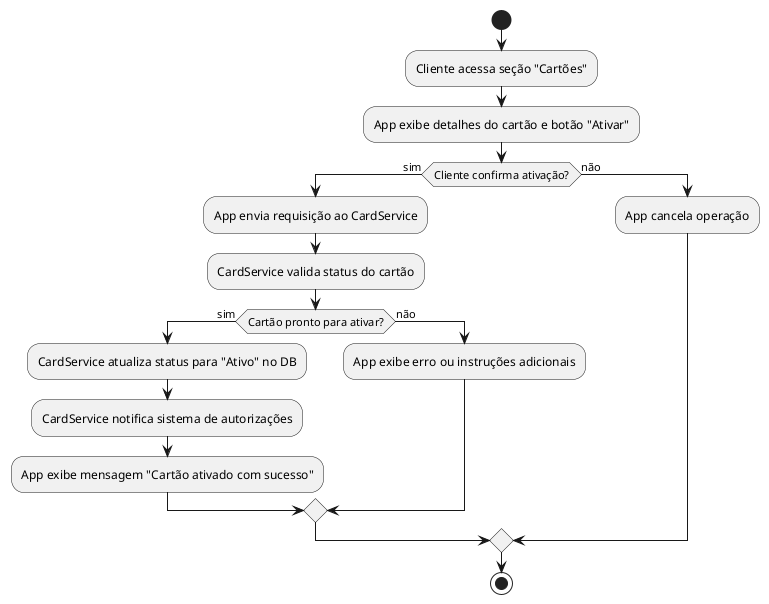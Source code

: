 @startuml Ativar_Cartao
start
:Cliente acessa seção "Cartões";
:App exibe detalhes do cartão e botão "Ativar";
if (Cliente confirma ativação?) then (sim)
  :App envia requisição ao CardService;
  :CardService valida status do cartão;
  if (Cartão pronto para ativar?) then (sim)
    :CardService atualiza status para "Ativo" no DB;
    :CardService notifica sistema de autorizações;
    :App exibe mensagem "Cartão ativado com sucesso";
  else (não)
    :App exibe erro ou instruções adicionais;
  endif
else (não)
  :App cancela operação;
endif
stop
@enduml